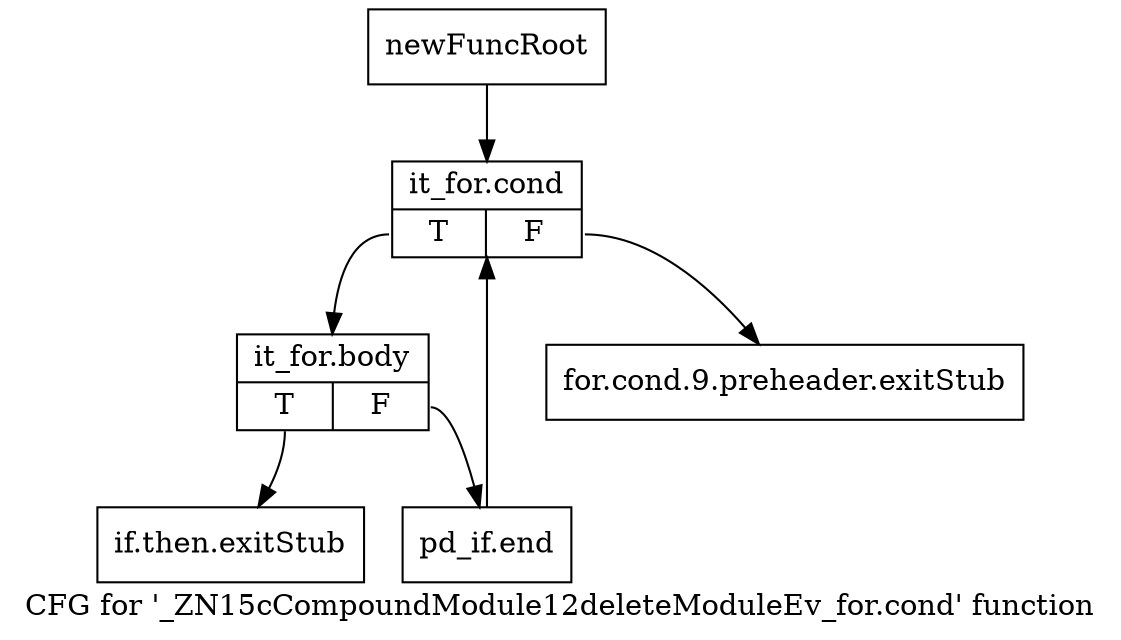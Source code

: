 digraph "CFG for '_ZN15cCompoundModule12deleteModuleEv_for.cond' function" {
	label="CFG for '_ZN15cCompoundModule12deleteModuleEv_for.cond' function";

	Node0x214ced0 [shape=record,label="{newFuncRoot}"];
	Node0x214ced0 -> Node0x214cfc0;
	Node0x214cf20 [shape=record,label="{for.cond.9.preheader.exitStub}"];
	Node0x214cf70 [shape=record,label="{if.then.exitStub}"];
	Node0x214cfc0 [shape=record,label="{it_for.cond|{<s0>T|<s1>F}}"];
	Node0x214cfc0:s0 -> Node0x214d010;
	Node0x214cfc0:s1 -> Node0x214cf20;
	Node0x214d010 [shape=record,label="{it_for.body|{<s0>T|<s1>F}}"];
	Node0x214d010:s0 -> Node0x214cf70;
	Node0x214d010:s1 -> Node0x214d060;
	Node0x214d060 [shape=record,label="{pd_if.end}"];
	Node0x214d060 -> Node0x214cfc0;
}
